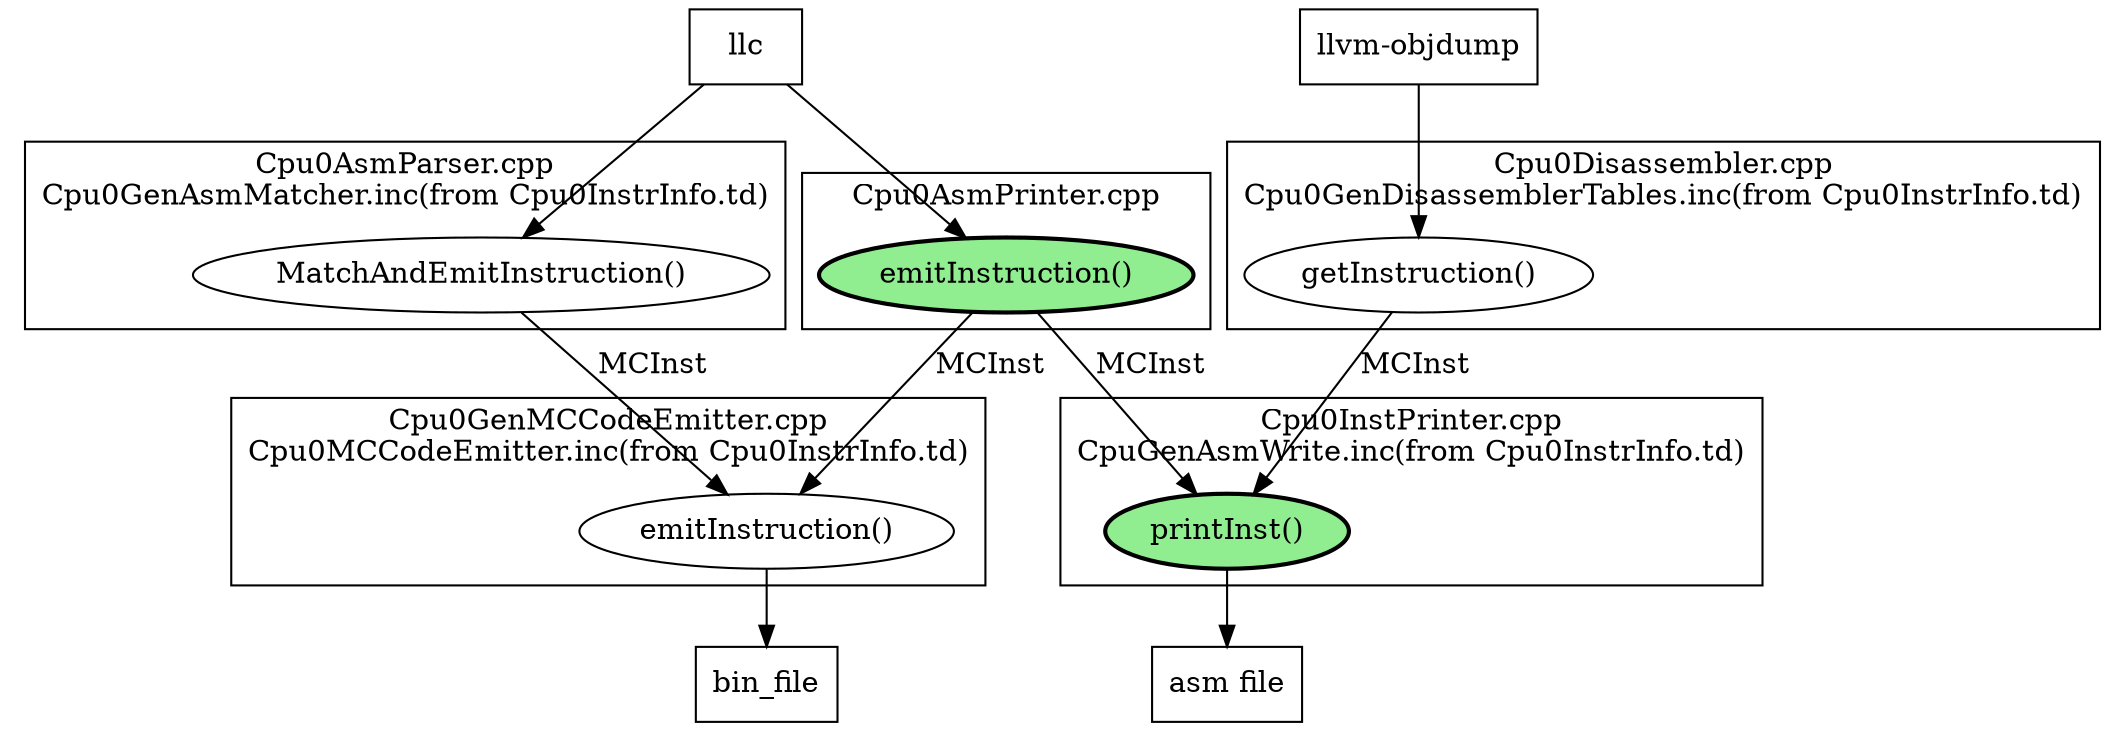 digraph G {
  rankdir=TB;
  llc [label="llc", shape=record];
  llvm_objdump [label="llvm-objdump", shape=record];
  asm_file [label="asm file", shape=record];
  bin_file [labe="binary file", shape=record];
  llc -> EI_Asm;
  EI_Asm -> "printInst()" [label="MCInst"];
  EI_Asm -> EI_MC [label="MCInst"];
  "printInst()" -> asm_file;
  EI_MC -> bin_file;

  llc -> "MatchAndEmitInstruction()";
  "MatchAndEmitInstruction()" -> EI_MC [label="MCInst"];

  llvm_objdump -> "getInstruction()";
  "getInstruction()" -> "printInst()" [label="MCInst"];

  subgraph clusterCpu0Asm {
    label = "Cpu0AsmPrinter.cpp";
    EI_Asm [label="emitInstruction()", style="filled,bold", fillcolor="lightgreen"];
  }
  subgraph clusterCpu0InstPrinter {
    label = "Cpu0InstPrinter.cpp\nCpuGenAsmWrite.inc(from Cpu0InstrInfo.td)";
    "printInst()" [style="filled,bold", fillcolor="lightgreen"];
  }
  subgraph clusterCpu0MC {
    label = "Cpu0GenMCCodeEmitter.cpp\nCpu0MCCodeEmitter.inc(from Cpu0InstrInfo.td)";
    EI_MC [label="emitInstruction()"];
  }
  subgraph clusterCpu0AsmParser {
    label = "Cpu0AsmParser.cpp\nCpu0GenAsmMatcher.inc(from Cpu0InstrInfo.td)";
    "MatchAndEmitInstruction()";
  }
  subgraph clusterCpu0Dis {
    label = "Cpu0Disassembler.cpp\nCpu0GenDisassemblerTables.inc(from Cpu0InstrInfo.td)";
    "getInstruction()";
  }
}
